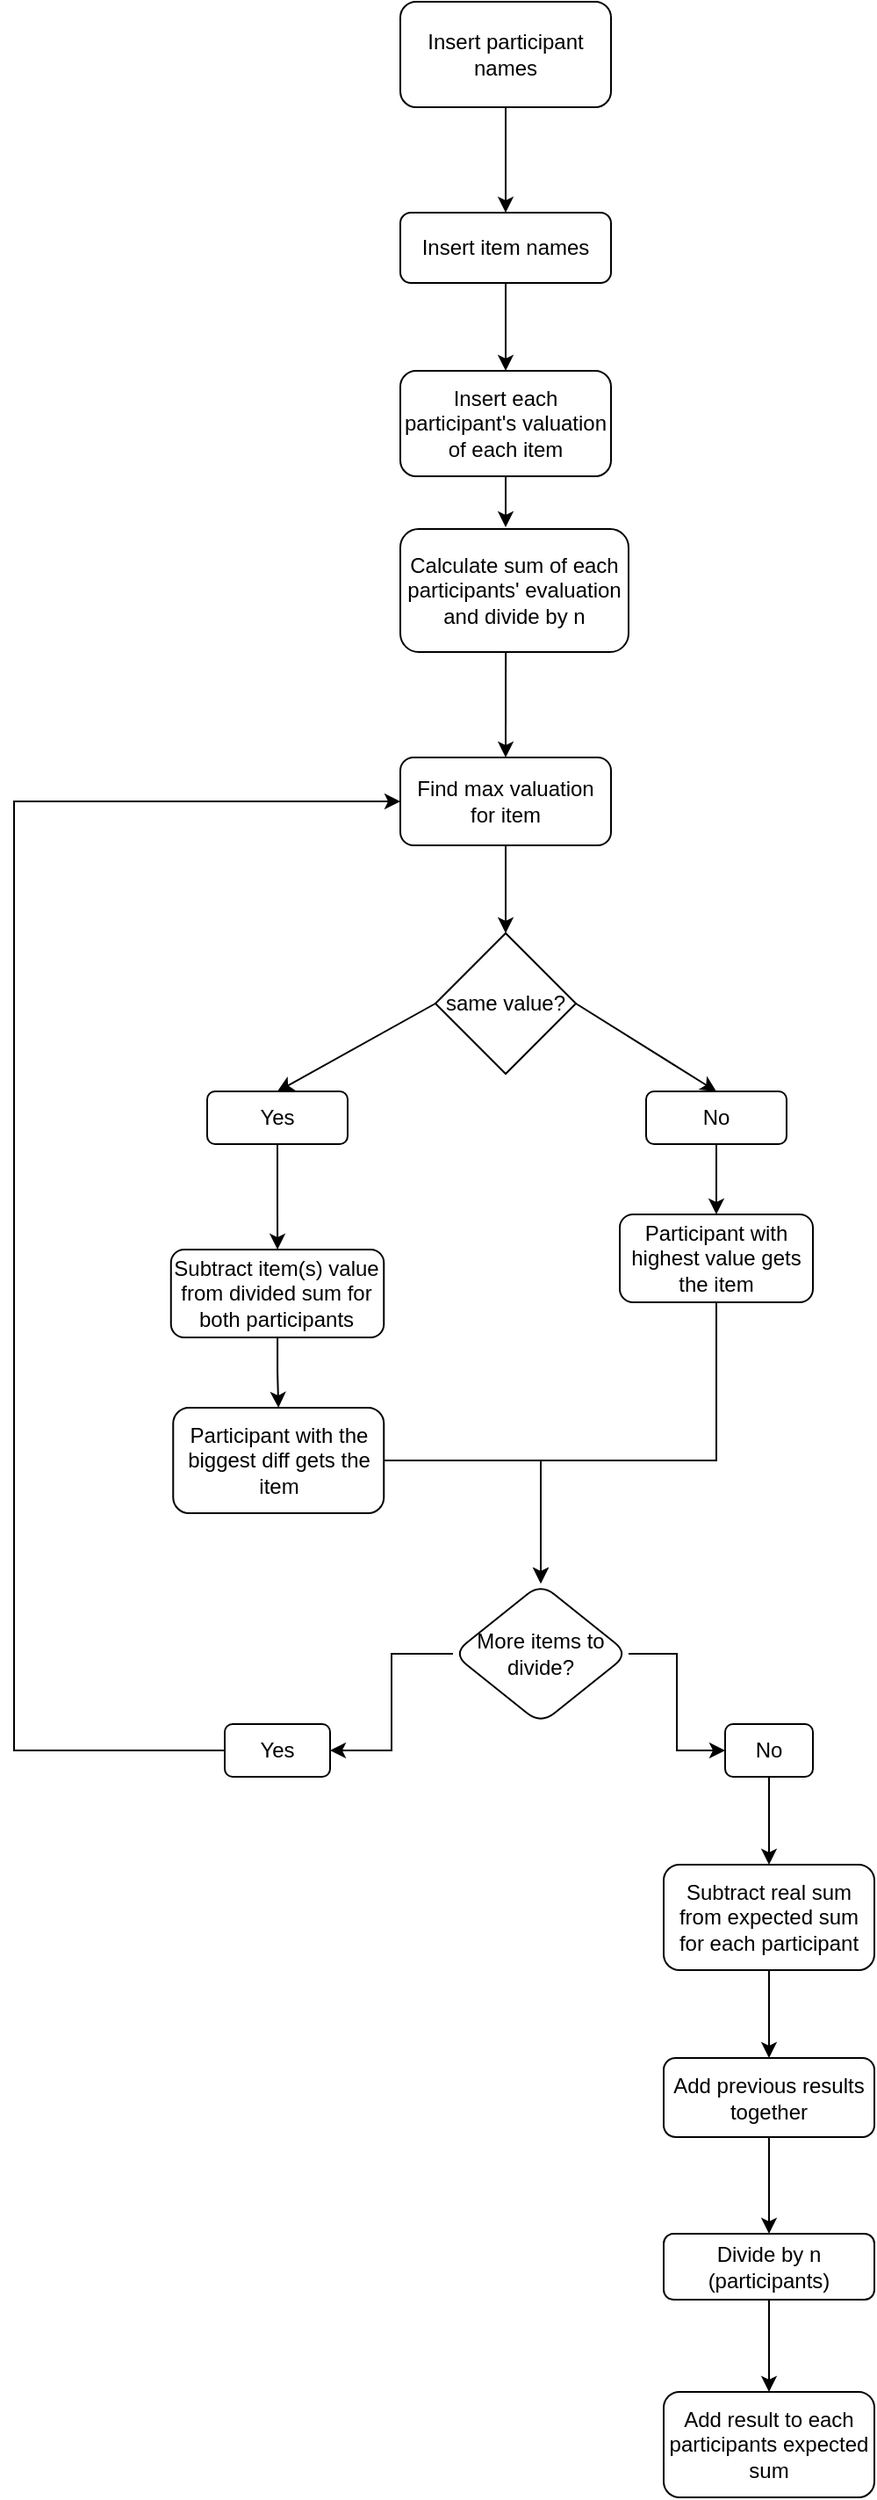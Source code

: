 <mxfile version="22.0.8" type="github">
  <diagram id="C5RBs43oDa-KdzZeNtuy" name="Page-1">
    <mxGraphModel dx="794" dy="1117" grid="1" gridSize="10" guides="1" tooltips="1" connect="1" arrows="1" fold="1" page="1" pageScale="1" pageWidth="827" pageHeight="1169" math="0" shadow="0">
      <root>
        <mxCell id="WIyWlLk6GJQsqaUBKTNV-0" />
        <mxCell id="WIyWlLk6GJQsqaUBKTNV-1" parent="WIyWlLk6GJQsqaUBKTNV-0" />
        <mxCell id="XiPhmAv751nStexA71sT-23" value="" style="edgeStyle=orthogonalEdgeStyle;rounded=0;orthogonalLoop=1;jettySize=auto;html=1;" edge="1" parent="WIyWlLk6GJQsqaUBKTNV-1" source="XiPhmAv751nStexA71sT-0" target="XiPhmAv751nStexA71sT-1">
          <mxGeometry relative="1" as="geometry" />
        </mxCell>
        <mxCell id="XiPhmAv751nStexA71sT-0" value="Insert participant names" style="rounded=1;whiteSpace=wrap;html=1;" vertex="1" parent="WIyWlLk6GJQsqaUBKTNV-1">
          <mxGeometry x="340" y="80" width="120" height="60" as="geometry" />
        </mxCell>
        <mxCell id="XiPhmAv751nStexA71sT-22" value="" style="edgeStyle=orthogonalEdgeStyle;rounded=0;orthogonalLoop=1;jettySize=auto;html=1;" edge="1" parent="WIyWlLk6GJQsqaUBKTNV-1" source="XiPhmAv751nStexA71sT-1" target="XiPhmAv751nStexA71sT-2">
          <mxGeometry relative="1" as="geometry" />
        </mxCell>
        <mxCell id="XiPhmAv751nStexA71sT-1" value="Insert item names" style="rounded=1;whiteSpace=wrap;html=1;" vertex="1" parent="WIyWlLk6GJQsqaUBKTNV-1">
          <mxGeometry x="340" y="200" width="120" height="40" as="geometry" />
        </mxCell>
        <mxCell id="XiPhmAv751nStexA71sT-21" value="" style="edgeStyle=orthogonalEdgeStyle;rounded=0;orthogonalLoop=1;jettySize=auto;html=1;" edge="1" parent="WIyWlLk6GJQsqaUBKTNV-1" source="XiPhmAv751nStexA71sT-2">
          <mxGeometry relative="1" as="geometry">
            <mxPoint x="400" y="379" as="targetPoint" />
          </mxGeometry>
        </mxCell>
        <mxCell id="XiPhmAv751nStexA71sT-2" value="Insert each participant&#39;s valuation of each item" style="rounded=1;whiteSpace=wrap;html=1;" vertex="1" parent="WIyWlLk6GJQsqaUBKTNV-1">
          <mxGeometry x="340" y="290" width="120" height="60" as="geometry" />
        </mxCell>
        <mxCell id="XiPhmAv751nStexA71sT-3" value="Find max valuation for item" style="rounded=1;whiteSpace=wrap;html=1;" vertex="1" parent="WIyWlLk6GJQsqaUBKTNV-1">
          <mxGeometry x="340" y="510" width="120" height="50" as="geometry" />
        </mxCell>
        <mxCell id="XiPhmAv751nStexA71sT-27" value="" style="edgeStyle=orthogonalEdgeStyle;rounded=0;orthogonalLoop=1;jettySize=auto;html=1;" edge="1" parent="WIyWlLk6GJQsqaUBKTNV-1" source="XiPhmAv751nStexA71sT-6" target="XiPhmAv751nStexA71sT-16">
          <mxGeometry relative="1" as="geometry" />
        </mxCell>
        <mxCell id="XiPhmAv751nStexA71sT-6" value="Yes" style="rounded=1;whiteSpace=wrap;html=1;" vertex="1" parent="WIyWlLk6GJQsqaUBKTNV-1">
          <mxGeometry x="230" y="700" width="80" height="30" as="geometry" />
        </mxCell>
        <mxCell id="XiPhmAv751nStexA71sT-31" value="" style="edgeStyle=orthogonalEdgeStyle;rounded=0;orthogonalLoop=1;jettySize=auto;html=1;" edge="1" parent="WIyWlLk6GJQsqaUBKTNV-1" source="XiPhmAv751nStexA71sT-7" target="XiPhmAv751nStexA71sT-15">
          <mxGeometry relative="1" as="geometry" />
        </mxCell>
        <mxCell id="XiPhmAv751nStexA71sT-7" value="No" style="rounded=1;whiteSpace=wrap;html=1;" vertex="1" parent="WIyWlLk6GJQsqaUBKTNV-1">
          <mxGeometry x="480" y="700" width="80" height="30" as="geometry" />
        </mxCell>
        <mxCell id="XiPhmAv751nStexA71sT-8" value="same value?" style="rhombus;whiteSpace=wrap;html=1;" vertex="1" parent="WIyWlLk6GJQsqaUBKTNV-1">
          <mxGeometry x="360" y="610" width="80" height="80" as="geometry" />
        </mxCell>
        <mxCell id="XiPhmAv751nStexA71sT-14" value="Calculate sum of each participants&#39; evaluation and divide by n&lt;br&gt;" style="rounded=1;whiteSpace=wrap;html=1;" vertex="1" parent="WIyWlLk6GJQsqaUBKTNV-1">
          <mxGeometry x="340" y="380" width="130" height="70" as="geometry" />
        </mxCell>
        <mxCell id="XiPhmAv751nStexA71sT-38" style="edgeStyle=orthogonalEdgeStyle;rounded=0;orthogonalLoop=1;jettySize=auto;html=1;exitX=0.5;exitY=1;exitDx=0;exitDy=0;" edge="1" parent="WIyWlLk6GJQsqaUBKTNV-1" source="XiPhmAv751nStexA71sT-15" target="XiPhmAv751nStexA71sT-36">
          <mxGeometry relative="1" as="geometry">
            <Array as="points">
              <mxPoint x="520" y="910" />
              <mxPoint x="420" y="910" />
            </Array>
          </mxGeometry>
        </mxCell>
        <mxCell id="XiPhmAv751nStexA71sT-15" value="Participant with highest value gets the item" style="rounded=1;whiteSpace=wrap;html=1;" vertex="1" parent="WIyWlLk6GJQsqaUBKTNV-1">
          <mxGeometry x="465" y="770" width="110" height="50" as="geometry" />
        </mxCell>
        <mxCell id="XiPhmAv751nStexA71sT-28" value="" style="edgeStyle=orthogonalEdgeStyle;rounded=0;orthogonalLoop=1;jettySize=auto;html=1;" edge="1" parent="WIyWlLk6GJQsqaUBKTNV-1" source="XiPhmAv751nStexA71sT-16" target="XiPhmAv751nStexA71sT-18">
          <mxGeometry relative="1" as="geometry" />
        </mxCell>
        <mxCell id="XiPhmAv751nStexA71sT-16" value="Subtract item(s) value from divided sum for both participants" style="rounded=1;whiteSpace=wrap;html=1;" vertex="1" parent="WIyWlLk6GJQsqaUBKTNV-1">
          <mxGeometry x="209.38" y="790" width="121.25" height="50" as="geometry" />
        </mxCell>
        <mxCell id="XiPhmAv751nStexA71sT-37" value="" style="edgeStyle=orthogonalEdgeStyle;rounded=0;orthogonalLoop=1;jettySize=auto;html=1;" edge="1" parent="WIyWlLk6GJQsqaUBKTNV-1" source="XiPhmAv751nStexA71sT-18" target="XiPhmAv751nStexA71sT-36">
          <mxGeometry relative="1" as="geometry" />
        </mxCell>
        <mxCell id="XiPhmAv751nStexA71sT-18" value="Participant with the biggest diff gets the item" style="rounded=1;whiteSpace=wrap;html=1;" vertex="1" parent="WIyWlLk6GJQsqaUBKTNV-1">
          <mxGeometry x="210.63" y="880" width="120" height="60" as="geometry" />
        </mxCell>
        <mxCell id="XiPhmAv751nStexA71sT-19" value="" style="endArrow=classic;html=1;rounded=0;entryX=0.5;entryY=0;entryDx=0;entryDy=0;exitX=0.5;exitY=1;exitDx=0;exitDy=0;" edge="1" parent="WIyWlLk6GJQsqaUBKTNV-1" source="XiPhmAv751nStexA71sT-3" target="XiPhmAv751nStexA71sT-8">
          <mxGeometry width="50" height="50" relative="1" as="geometry">
            <mxPoint x="390" y="570" as="sourcePoint" />
            <mxPoint x="430" y="550" as="targetPoint" />
          </mxGeometry>
        </mxCell>
        <mxCell id="XiPhmAv751nStexA71sT-20" value="" style="endArrow=classic;html=1;rounded=0;exitX=0.462;exitY=1;exitDx=0;exitDy=0;entryX=0.5;entryY=0;entryDx=0;entryDy=0;exitPerimeter=0;" edge="1" parent="WIyWlLk6GJQsqaUBKTNV-1" source="XiPhmAv751nStexA71sT-14" target="XiPhmAv751nStexA71sT-3">
          <mxGeometry width="50" height="50" relative="1" as="geometry">
            <mxPoint x="380" y="600" as="sourcePoint" />
            <mxPoint x="430" y="550" as="targetPoint" />
          </mxGeometry>
        </mxCell>
        <mxCell id="XiPhmAv751nStexA71sT-26" value="" style="endArrow=classic;html=1;rounded=0;entryX=0.5;entryY=0;entryDx=0;entryDy=0;exitX=0;exitY=0.5;exitDx=0;exitDy=0;" edge="1" parent="WIyWlLk6GJQsqaUBKTNV-1" source="XiPhmAv751nStexA71sT-8" target="XiPhmAv751nStexA71sT-6">
          <mxGeometry width="50" height="50" relative="1" as="geometry">
            <mxPoint x="380" y="600" as="sourcePoint" />
            <mxPoint x="430" y="550" as="targetPoint" />
          </mxGeometry>
        </mxCell>
        <mxCell id="XiPhmAv751nStexA71sT-29" value="" style="endArrow=classic;html=1;rounded=0;entryX=0.5;entryY=0;entryDx=0;entryDy=0;exitX=1;exitY=0.5;exitDx=0;exitDy=0;" edge="1" parent="WIyWlLk6GJQsqaUBKTNV-1" source="XiPhmAv751nStexA71sT-8" target="XiPhmAv751nStexA71sT-7">
          <mxGeometry width="50" height="50" relative="1" as="geometry">
            <mxPoint x="380" y="600" as="sourcePoint" />
            <mxPoint x="430" y="550" as="targetPoint" />
          </mxGeometry>
        </mxCell>
        <mxCell id="XiPhmAv751nStexA71sT-33" value="" style="endArrow=classic;html=1;rounded=0;entryX=0;entryY=0.5;entryDx=0;entryDy=0;exitX=0;exitY=0.5;exitDx=0;exitDy=0;" edge="1" parent="WIyWlLk6GJQsqaUBKTNV-1" source="XiPhmAv751nStexA71sT-39" target="XiPhmAv751nStexA71sT-3">
          <mxGeometry width="50" height="50" relative="1" as="geometry">
            <mxPoint x="100" y="960" as="sourcePoint" />
            <mxPoint x="150" y="590" as="targetPoint" />
            <Array as="points">
              <mxPoint x="120" y="1075" />
              <mxPoint x="120" y="535" />
            </Array>
          </mxGeometry>
        </mxCell>
        <mxCell id="XiPhmAv751nStexA71sT-40" value="" style="edgeStyle=orthogonalEdgeStyle;rounded=0;orthogonalLoop=1;jettySize=auto;html=1;" edge="1" parent="WIyWlLk6GJQsqaUBKTNV-1" source="XiPhmAv751nStexA71sT-36" target="XiPhmAv751nStexA71sT-39">
          <mxGeometry relative="1" as="geometry" />
        </mxCell>
        <mxCell id="XiPhmAv751nStexA71sT-42" value="" style="edgeStyle=orthogonalEdgeStyle;rounded=0;orthogonalLoop=1;jettySize=auto;html=1;" edge="1" parent="WIyWlLk6GJQsqaUBKTNV-1" source="XiPhmAv751nStexA71sT-36" target="XiPhmAv751nStexA71sT-41">
          <mxGeometry relative="1" as="geometry" />
        </mxCell>
        <mxCell id="XiPhmAv751nStexA71sT-36" value="More items to divide?" style="rhombus;whiteSpace=wrap;html=1;rounded=1;" vertex="1" parent="WIyWlLk6GJQsqaUBKTNV-1">
          <mxGeometry x="370" y="980" width="100" height="80" as="geometry" />
        </mxCell>
        <mxCell id="XiPhmAv751nStexA71sT-39" value="Yes" style="whiteSpace=wrap;html=1;rounded=1;" vertex="1" parent="WIyWlLk6GJQsqaUBKTNV-1">
          <mxGeometry x="240" y="1060" width="60" height="30" as="geometry" />
        </mxCell>
        <mxCell id="XiPhmAv751nStexA71sT-44" value="" style="edgeStyle=orthogonalEdgeStyle;rounded=0;orthogonalLoop=1;jettySize=auto;html=1;" edge="1" parent="WIyWlLk6GJQsqaUBKTNV-1" source="XiPhmAv751nStexA71sT-41" target="XiPhmAv751nStexA71sT-43">
          <mxGeometry relative="1" as="geometry" />
        </mxCell>
        <mxCell id="XiPhmAv751nStexA71sT-41" value="No" style="whiteSpace=wrap;html=1;rounded=1;" vertex="1" parent="WIyWlLk6GJQsqaUBKTNV-1">
          <mxGeometry x="525" y="1060" width="50" height="30" as="geometry" />
        </mxCell>
        <mxCell id="XiPhmAv751nStexA71sT-46" value="" style="edgeStyle=orthogonalEdgeStyle;rounded=0;orthogonalLoop=1;jettySize=auto;html=1;" edge="1" parent="WIyWlLk6GJQsqaUBKTNV-1" source="XiPhmAv751nStexA71sT-43" target="XiPhmAv751nStexA71sT-45">
          <mxGeometry relative="1" as="geometry" />
        </mxCell>
        <mxCell id="XiPhmAv751nStexA71sT-43" value="Subtract real sum from expected sum for each participant" style="whiteSpace=wrap;html=1;rounded=1;" vertex="1" parent="WIyWlLk6GJQsqaUBKTNV-1">
          <mxGeometry x="490" y="1140" width="120" height="60" as="geometry" />
        </mxCell>
        <mxCell id="XiPhmAv751nStexA71sT-48" value="" style="edgeStyle=orthogonalEdgeStyle;rounded=0;orthogonalLoop=1;jettySize=auto;html=1;" edge="1" parent="WIyWlLk6GJQsqaUBKTNV-1" source="XiPhmAv751nStexA71sT-45" target="XiPhmAv751nStexA71sT-47">
          <mxGeometry relative="1" as="geometry" />
        </mxCell>
        <mxCell id="XiPhmAv751nStexA71sT-45" value="Add previous results together" style="whiteSpace=wrap;html=1;rounded=1;" vertex="1" parent="WIyWlLk6GJQsqaUBKTNV-1">
          <mxGeometry x="490" y="1250" width="120" height="45" as="geometry" />
        </mxCell>
        <mxCell id="XiPhmAv751nStexA71sT-51" value="" style="edgeStyle=orthogonalEdgeStyle;rounded=0;orthogonalLoop=1;jettySize=auto;html=1;" edge="1" parent="WIyWlLk6GJQsqaUBKTNV-1" source="XiPhmAv751nStexA71sT-47" target="XiPhmAv751nStexA71sT-50">
          <mxGeometry relative="1" as="geometry" />
        </mxCell>
        <mxCell id="XiPhmAv751nStexA71sT-47" value="Divide by n (participants)" style="whiteSpace=wrap;html=1;rounded=1;" vertex="1" parent="WIyWlLk6GJQsqaUBKTNV-1">
          <mxGeometry x="490" y="1350" width="120" height="37.5" as="geometry" />
        </mxCell>
        <mxCell id="XiPhmAv751nStexA71sT-49" style="edgeStyle=orthogonalEdgeStyle;rounded=0;orthogonalLoop=1;jettySize=auto;html=1;exitX=0.5;exitY=1;exitDx=0;exitDy=0;" edge="1" parent="WIyWlLk6GJQsqaUBKTNV-1" source="XiPhmAv751nStexA71sT-45" target="XiPhmAv751nStexA71sT-45">
          <mxGeometry relative="1" as="geometry" />
        </mxCell>
        <mxCell id="XiPhmAv751nStexA71sT-50" value="Add result to each participants expected sum" style="whiteSpace=wrap;html=1;rounded=1;" vertex="1" parent="WIyWlLk6GJQsqaUBKTNV-1">
          <mxGeometry x="490" y="1440" width="120" height="60" as="geometry" />
        </mxCell>
      </root>
    </mxGraphModel>
  </diagram>
</mxfile>
